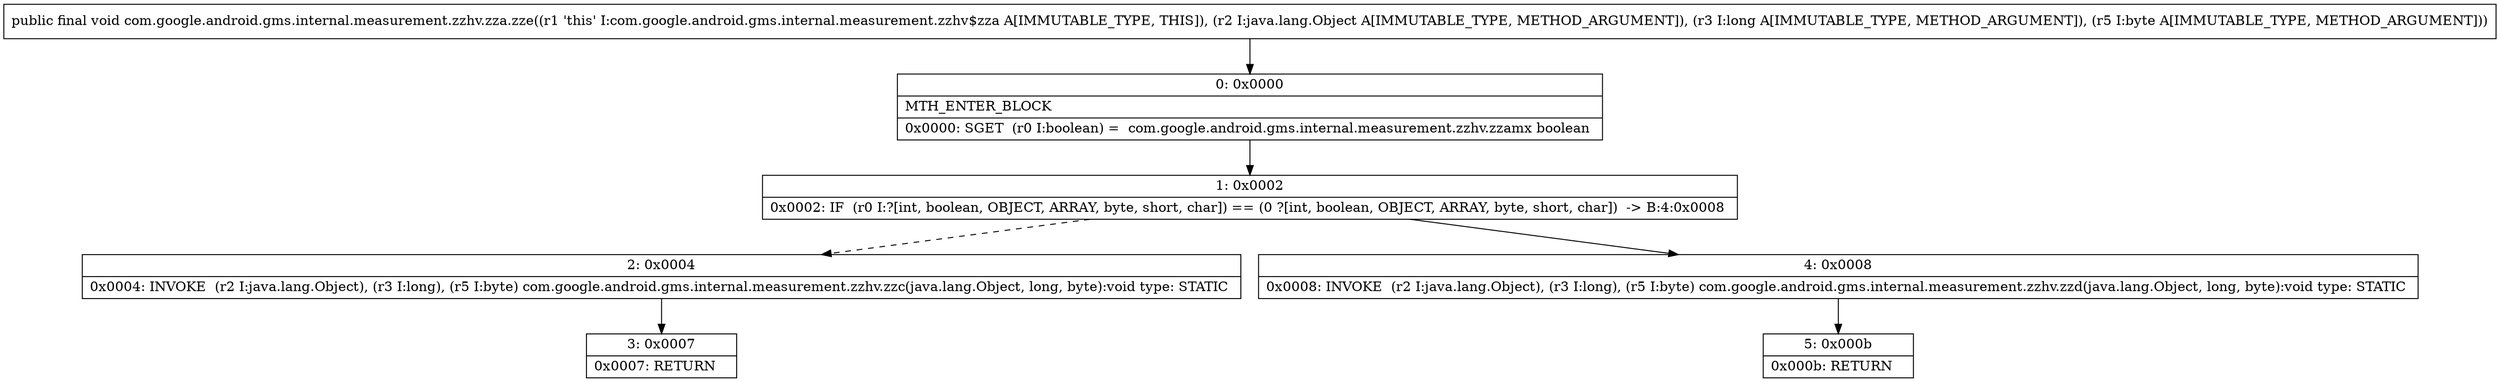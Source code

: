 digraph "CFG forcom.google.android.gms.internal.measurement.zzhv.zza.zze(Ljava\/lang\/Object;JB)V" {
Node_0 [shape=record,label="{0\:\ 0x0000|MTH_ENTER_BLOCK\l|0x0000: SGET  (r0 I:boolean) =  com.google.android.gms.internal.measurement.zzhv.zzamx boolean \l}"];
Node_1 [shape=record,label="{1\:\ 0x0002|0x0002: IF  (r0 I:?[int, boolean, OBJECT, ARRAY, byte, short, char]) == (0 ?[int, boolean, OBJECT, ARRAY, byte, short, char])  \-\> B:4:0x0008 \l}"];
Node_2 [shape=record,label="{2\:\ 0x0004|0x0004: INVOKE  (r2 I:java.lang.Object), (r3 I:long), (r5 I:byte) com.google.android.gms.internal.measurement.zzhv.zzc(java.lang.Object, long, byte):void type: STATIC \l}"];
Node_3 [shape=record,label="{3\:\ 0x0007|0x0007: RETURN   \l}"];
Node_4 [shape=record,label="{4\:\ 0x0008|0x0008: INVOKE  (r2 I:java.lang.Object), (r3 I:long), (r5 I:byte) com.google.android.gms.internal.measurement.zzhv.zzd(java.lang.Object, long, byte):void type: STATIC \l}"];
Node_5 [shape=record,label="{5\:\ 0x000b|0x000b: RETURN   \l}"];
MethodNode[shape=record,label="{public final void com.google.android.gms.internal.measurement.zzhv.zza.zze((r1 'this' I:com.google.android.gms.internal.measurement.zzhv$zza A[IMMUTABLE_TYPE, THIS]), (r2 I:java.lang.Object A[IMMUTABLE_TYPE, METHOD_ARGUMENT]), (r3 I:long A[IMMUTABLE_TYPE, METHOD_ARGUMENT]), (r5 I:byte A[IMMUTABLE_TYPE, METHOD_ARGUMENT])) }"];
MethodNode -> Node_0;
Node_0 -> Node_1;
Node_1 -> Node_2[style=dashed];
Node_1 -> Node_4;
Node_2 -> Node_3;
Node_4 -> Node_5;
}

